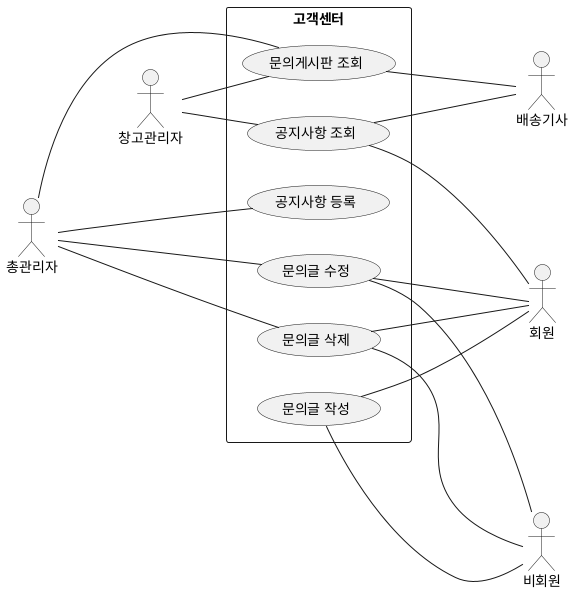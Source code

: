 @startuml


left to right direction

actor "창고관리자" as wh_manager
actor "총관리자" as admin

actor "회원" as user
actor "배송기사" as delivery
actor "비회원"
rectangle "고객센터"{
admin---(공지사항 등록)


user-up--(공지사항 조회)
delivery-up--(공지사항 조회)



(문의글 작성)---비회원
(문의글 수정)---비회원
(문의글 삭제)---비회원

(문의글 작성)---user
(문의글 수정)---user
(문의글 삭제)---user

wh_manager-up-(공지사항 조회)
wh_manager--(문의게시판 조회)


admin-down--(문의게시판 조회)
delivery-down-(문의게시판 조회)


admin---(문의글 수정)


admin---(문의글 삭제)



}
@enduml


